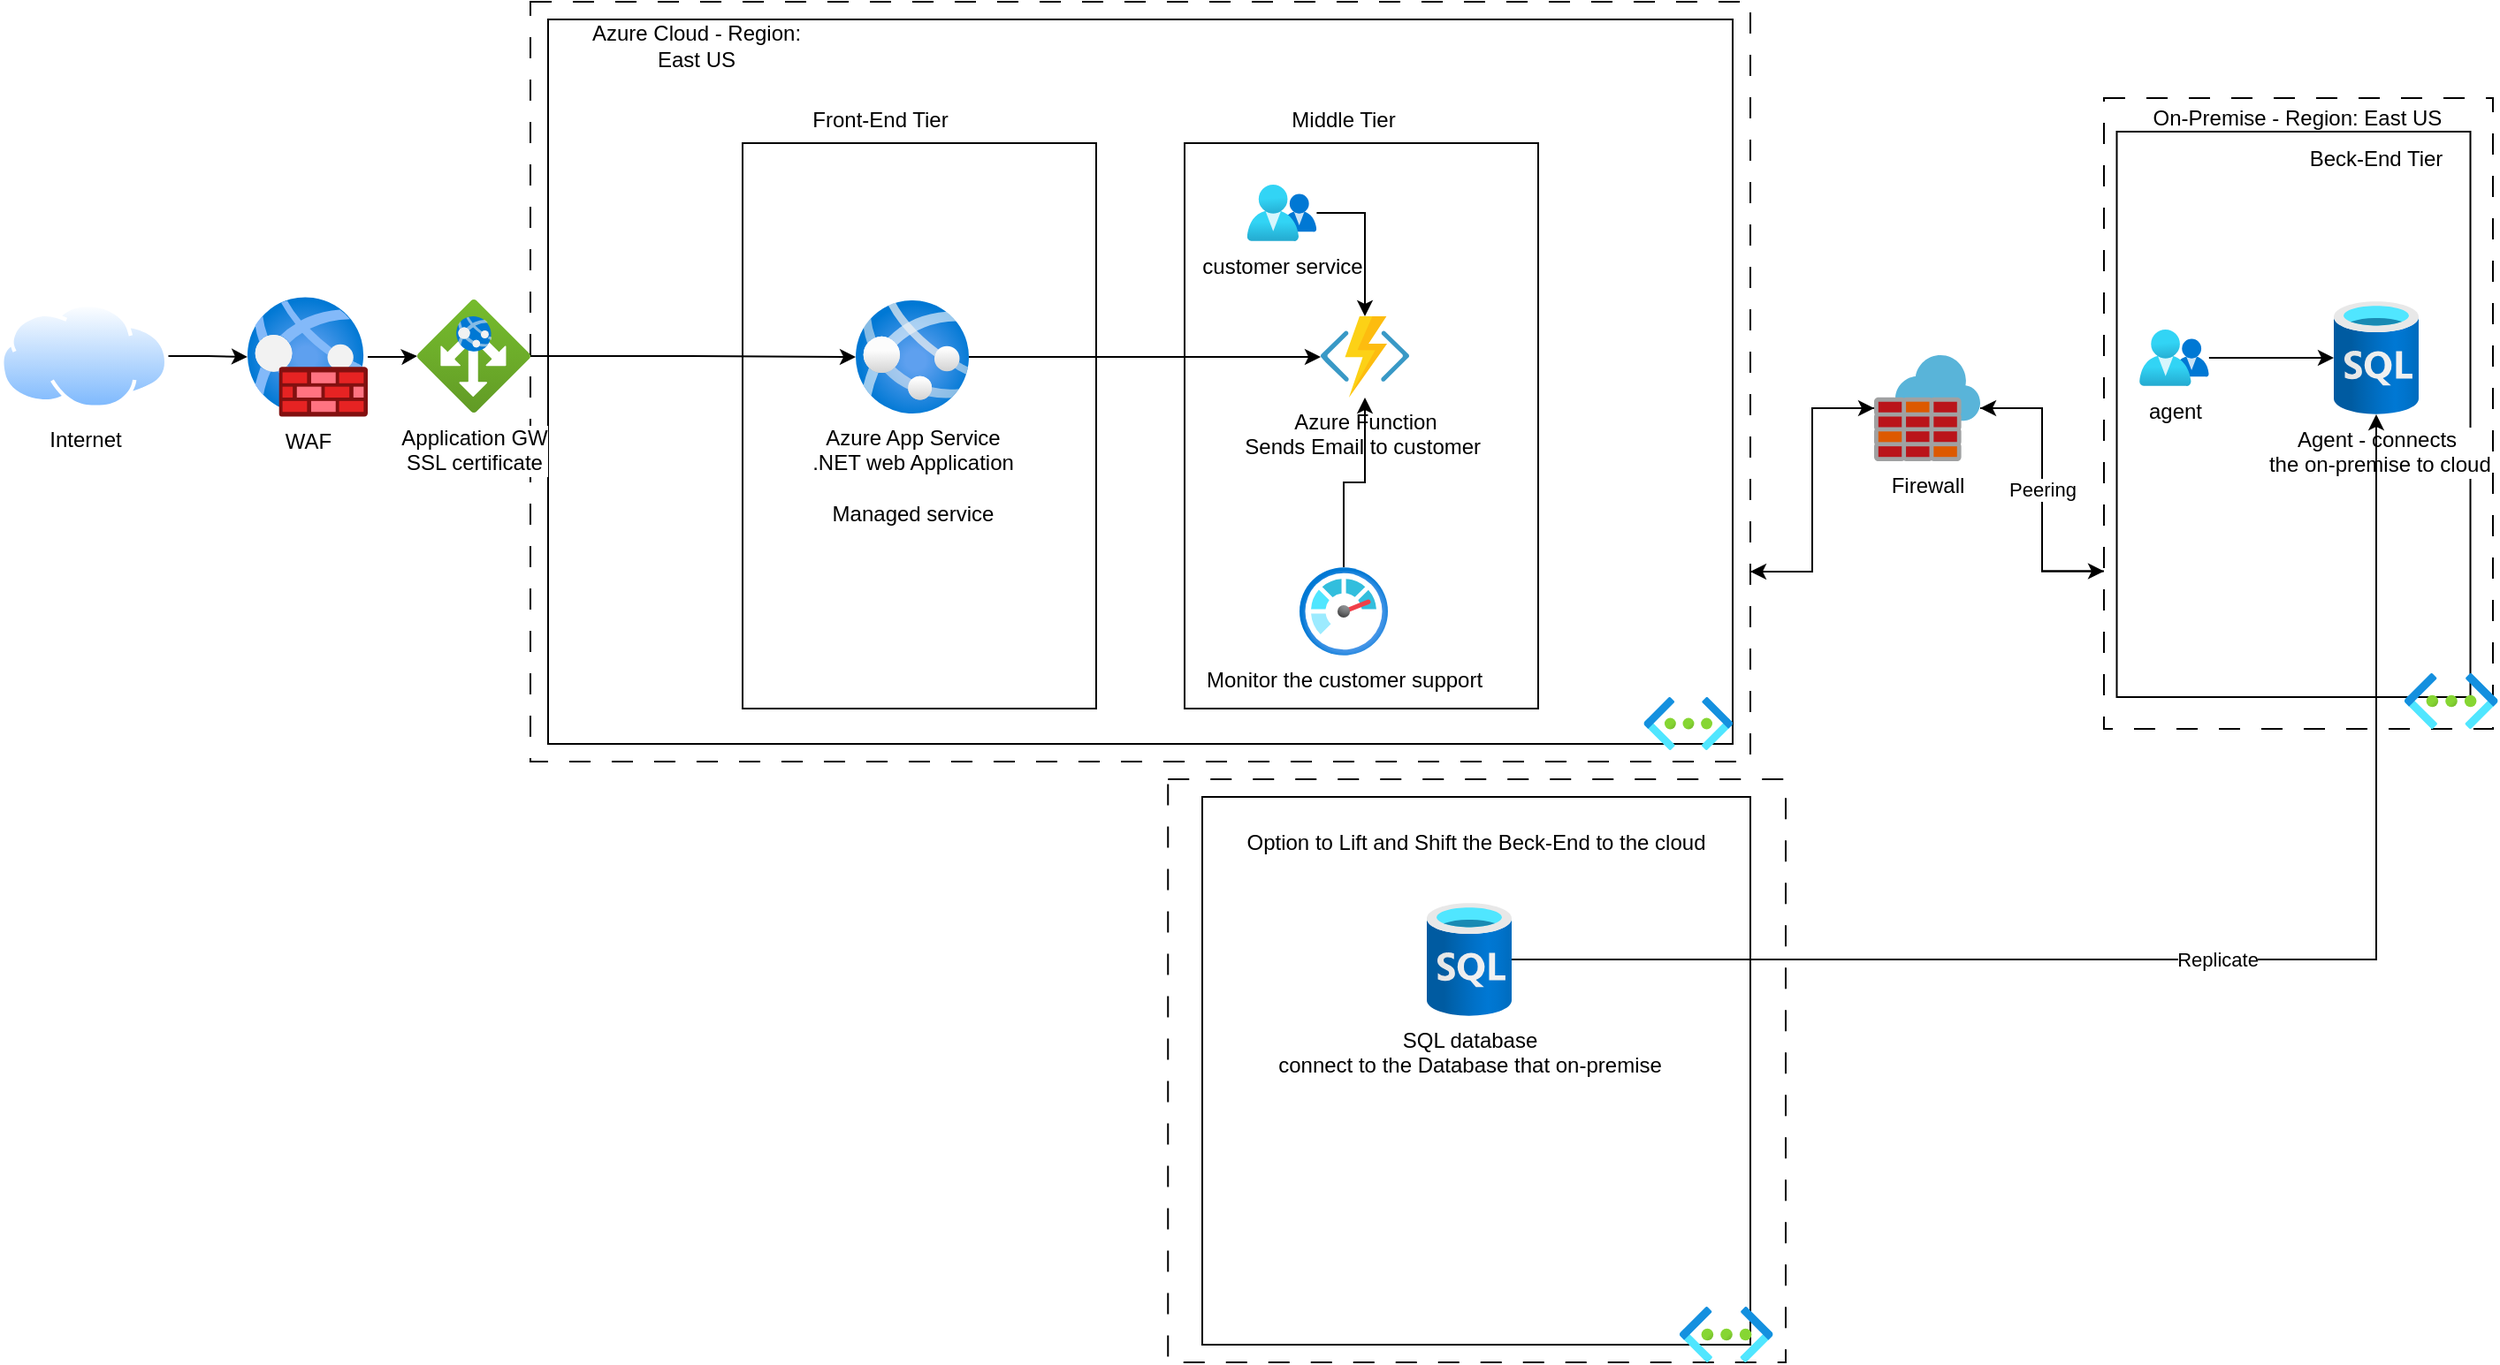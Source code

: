 <mxfile version="21.6.5" type="github">
  <diagram name="Page-1" id="alPhshSXl5excG2jQ6qK">
    <mxGraphModel dx="1909" dy="1056" grid="1" gridSize="10" guides="1" tooltips="1" connect="1" arrows="1" fold="1" page="1" pageScale="1" pageWidth="827" pageHeight="1169" math="0" shadow="0">
      <root>
        <mxCell id="0" />
        <mxCell id="1" parent="0" />
        <mxCell id="jGVcuTMuIBffWscYEj-w-149" value="" style="rounded=0;whiteSpace=wrap;html=1;dashed=1;dashPattern=12 12;fillColor=none;" vertex="1" parent="1">
          <mxGeometry x="320" y="30" width="690" height="430" as="geometry" />
        </mxCell>
        <mxCell id="jGVcuTMuIBffWscYEj-w-152" value="" style="rounded=0;whiteSpace=wrap;html=1;dashed=1;dashPattern=12 12;fillColor=none;" vertex="1" parent="1">
          <mxGeometry x="1210" y="84.5" width="220" height="357" as="geometry" />
        </mxCell>
        <mxCell id="jGVcuTMuIBffWscYEj-w-148" value="" style="rounded=0;whiteSpace=wrap;html=1;" vertex="1" parent="1">
          <mxGeometry x="1217.25" y="103.5" width="200" height="320" as="geometry" />
        </mxCell>
        <mxCell id="oIyeds10D-Jy80htqhCC-4" value="" style="rounded=0;whiteSpace=wrap;html=1;" parent="1" vertex="1">
          <mxGeometry x="330" y="40" width="670" height="410" as="geometry" />
        </mxCell>
        <mxCell id="jGVcuTMuIBffWscYEj-w-147" value="" style="rounded=0;whiteSpace=wrap;html=1;" vertex="1" parent="1">
          <mxGeometry x="440" y="110" width="200" height="320" as="geometry" />
        </mxCell>
        <mxCell id="oIyeds10D-Jy80htqhCC-6" value="" style="rounded=0;whiteSpace=wrap;html=1;" parent="1" vertex="1">
          <mxGeometry x="690" y="110" width="200" height="320" as="geometry" />
        </mxCell>
        <mxCell id="oIyeds10D-Jy80htqhCC-22" value="Middle Tier" style="text;strokeColor=none;align=center;fillColor=none;html=1;verticalAlign=middle;whiteSpace=wrap;rounded=0;" parent="1" vertex="1">
          <mxGeometry x="690" y="82" width="180" height="30" as="geometry" />
        </mxCell>
        <mxCell id="oIyeds10D-Jy80htqhCC-23" value="Front-End Tier&lt;br&gt;" style="text;strokeColor=none;align=center;fillColor=none;html=1;verticalAlign=middle;whiteSpace=wrap;rounded=0;" parent="1" vertex="1">
          <mxGeometry x="470" y="82" width="96" height="30" as="geometry" />
        </mxCell>
        <mxCell id="oIyeds10D-Jy80htqhCC-24" value="Beck-End Tier" style="text;strokeColor=none;align=center;fillColor=none;html=1;verticalAlign=middle;whiteSpace=wrap;rounded=0;" parent="1" vertex="1">
          <mxGeometry x="1316" y="103.5" width="96" height="30" as="geometry" />
        </mxCell>
        <mxCell id="jGVcuTMuIBffWscYEj-w-101" style="edgeStyle=orthogonalEdgeStyle;rounded=0;orthogonalLoop=1;jettySize=auto;html=1;" edge="1" parent="1" source="oIyeds10D-Jy80htqhCC-1" target="oIyeds10D-Jy80htqhCC-25">
          <mxGeometry relative="1" as="geometry" />
        </mxCell>
        <mxCell id="oIyeds10D-Jy80htqhCC-1" value="Application GW&lt;br&gt;SSL certificate&lt;br&gt;" style="image;aspect=fixed;html=1;points=[];align=center;fontSize=12;image=img/lib/azure2/networking/Application_Gateways.svg;" parent="1" vertex="1">
          <mxGeometry x="256" y="198.5" width="64" height="64" as="geometry" />
        </mxCell>
        <mxCell id="jGVcuTMuIBffWscYEj-w-116" style="edgeStyle=orthogonalEdgeStyle;rounded=0;orthogonalLoop=1;jettySize=auto;html=1;" edge="1" parent="1" source="jGVcuTMuIBffWscYEj-w-156" target="oIyeds10D-Jy80htqhCC-1">
          <mxGeometry relative="1" as="geometry" />
        </mxCell>
        <mxCell id="oIyeds10D-Jy80htqhCC-2" value="Internet" style="image;aspect=fixed;perimeter=ellipsePerimeter;html=1;align=center;shadow=0;dashed=0;spacingTop=3;image=img/lib/active_directory/internet_cloud.svg;" parent="1" vertex="1">
          <mxGeometry x="20" y="200.5" width="95.24" height="60" as="geometry" />
        </mxCell>
        <mxCell id="jGVcuTMuIBffWscYEj-w-113" style="edgeStyle=orthogonalEdgeStyle;rounded=0;orthogonalLoop=1;jettySize=auto;html=1;" edge="1" parent="1" source="oIyeds10D-Jy80htqhCC-25" target="oIyeds10D-Jy80htqhCC-26">
          <mxGeometry relative="1" as="geometry" />
        </mxCell>
        <mxCell id="oIyeds10D-Jy80htqhCC-25" value="Azure App Service&lt;br&gt;.NET web Application&lt;br&gt;&lt;br&gt;Managed service&lt;br&gt;" style="image;aspect=fixed;html=1;points=[];align=center;fontSize=12;image=img/lib/azure2/app_services/App_Services.svg;" parent="1" vertex="1">
          <mxGeometry x="504" y="199" width="64" height="64" as="geometry" />
        </mxCell>
        <mxCell id="jGVcuTMuIBffWscYEj-w-115" style="edgeStyle=orthogonalEdgeStyle;rounded=0;orthogonalLoop=1;jettySize=auto;html=1;" edge="1" parent="1" source="jGVcuTMuIBffWscYEj-w-142" target="oIyeds10D-Jy80htqhCC-27">
          <mxGeometry relative="1" as="geometry" />
        </mxCell>
        <mxCell id="oIyeds10D-Jy80htqhCC-26" value="Azure Function&lt;br&gt;Sends Email to customer&amp;nbsp;" style="image;sketch=0;aspect=fixed;html=1;points=[];align=center;fontSize=12;image=img/lib/mscae/Functions.svg;" parent="1" vertex="1">
          <mxGeometry x="767" y="208" width="50" height="46" as="geometry" />
        </mxCell>
        <mxCell id="oIyeds10D-Jy80htqhCC-27" value="Agent - connects&lt;br&gt;&amp;nbsp;the on-premise to cloud" style="image;aspect=fixed;html=1;points=[];align=center;fontSize=12;image=img/lib/azure2/databases/SQL_Database.svg;" parent="1" vertex="1">
          <mxGeometry x="1340" y="199.5" width="48" height="64" as="geometry" />
        </mxCell>
        <mxCell id="jGVcuTMuIBffWscYEj-w-1" value="Azure Cloud - Region: East US" style="text;strokeColor=none;align=center;fillColor=none;html=1;verticalAlign=middle;whiteSpace=wrap;rounded=0;" vertex="1" parent="1">
          <mxGeometry x="344" y="40" width="140" height="30" as="geometry" />
        </mxCell>
        <mxCell id="jGVcuTMuIBffWscYEj-w-85" value="On-Premise - Region: East US" style="text;strokeColor=none;align=center;fillColor=none;html=1;verticalAlign=middle;whiteSpace=wrap;rounded=0;" vertex="1" parent="1">
          <mxGeometry x="1231.75" y="79.5" width="174.5" height="33" as="geometry" />
        </mxCell>
        <mxCell id="jGVcuTMuIBffWscYEj-w-142" value="agent&lt;br&gt;" style="image;aspect=fixed;html=1;points=[];align=center;fontSize=12;image=img/lib/azure2/management_governance/My_Customers.svg;" vertex="1" parent="1">
          <mxGeometry x="1230" y="215.5" width="39.43" height="32" as="geometry" />
        </mxCell>
        <mxCell id="jGVcuTMuIBffWscYEj-w-166" style="edgeStyle=orthogonalEdgeStyle;rounded=0;orthogonalLoop=1;jettySize=auto;html=1;exitX=1;exitY=0.75;exitDx=0;exitDy=0;" edge="1" parent="1" source="jGVcuTMuIBffWscYEj-w-149" target="jGVcuTMuIBffWscYEj-w-165">
          <mxGeometry relative="1" as="geometry" />
        </mxCell>
        <mxCell id="jGVcuTMuIBffWscYEj-w-150" value="" style="image;aspect=fixed;html=1;points=[];align=center;fontSize=12;image=img/lib/azure2/networking/Virtual_Networks.svg;" vertex="1" parent="1">
          <mxGeometry x="949.75" y="423.5" width="50.25" height="30" as="geometry" />
        </mxCell>
        <mxCell id="jGVcuTMuIBffWscYEj-w-153" value="" style="image;aspect=fixed;html=1;points=[];align=center;fontSize=12;image=img/lib/azure2/networking/Virtual_Networks.svg;" vertex="1" parent="1">
          <mxGeometry x="1380" y="410" width="52.76" height="31.5" as="geometry" />
        </mxCell>
        <mxCell id="jGVcuTMuIBffWscYEj-w-157" value="" style="edgeStyle=orthogonalEdgeStyle;rounded=0;orthogonalLoop=1;jettySize=auto;html=1;" edge="1" parent="1" source="oIyeds10D-Jy80htqhCC-2" target="jGVcuTMuIBffWscYEj-w-156">
          <mxGeometry relative="1" as="geometry">
            <mxPoint x="105" y="232" as="sourcePoint" />
            <mxPoint x="260" y="230" as="targetPoint" />
          </mxGeometry>
        </mxCell>
        <mxCell id="jGVcuTMuIBffWscYEj-w-156" value="WAF&lt;br&gt;" style="image;aspect=fixed;html=1;points=[];align=center;fontSize=12;image=img/lib/azure2/networking/Web_Application_Firewall_Policies_WAF.svg;" vertex="1" parent="1">
          <mxGeometry x="160" y="197" width="68" height="68" as="geometry" />
        </mxCell>
        <mxCell id="jGVcuTMuIBffWscYEj-w-162" value="" style="edgeStyle=orthogonalEdgeStyle;rounded=0;orthogonalLoop=1;jettySize=auto;html=1;exitX=0;exitY=0.75;exitDx=0;exitDy=0;" edge="1" parent="1" source="jGVcuTMuIBffWscYEj-w-152" target="jGVcuTMuIBffWscYEj-w-165">
          <mxGeometry x="0.006" relative="1" as="geometry">
            <mxPoint x="1210" y="352" as="sourcePoint" />
            <mxPoint x="1138.0" y="321.0" as="targetPoint" />
            <mxPoint as="offset" />
          </mxGeometry>
        </mxCell>
        <mxCell id="jGVcuTMuIBffWscYEj-w-167" value="Peering" style="edgeStyle=orthogonalEdgeStyle;rounded=0;orthogonalLoop=1;jettySize=auto;html=1;entryX=0;entryY=0.75;entryDx=0;entryDy=0;" edge="1" parent="1" source="jGVcuTMuIBffWscYEj-w-165" target="jGVcuTMuIBffWscYEj-w-152">
          <mxGeometry relative="1" as="geometry" />
        </mxCell>
        <mxCell id="jGVcuTMuIBffWscYEj-w-172" style="edgeStyle=orthogonalEdgeStyle;rounded=0;orthogonalLoop=1;jettySize=auto;html=1;entryX=1;entryY=0.75;entryDx=0;entryDy=0;" edge="1" parent="1" source="jGVcuTMuIBffWscYEj-w-165" target="jGVcuTMuIBffWscYEj-w-149">
          <mxGeometry relative="1" as="geometry" />
        </mxCell>
        <mxCell id="jGVcuTMuIBffWscYEj-w-165" value="Firewall&lt;br&gt;" style="image;sketch=0;aspect=fixed;html=1;points=[];align=center;fontSize=12;image=img/lib/mscae/Azure_Firewall.svg;" vertex="1" parent="1">
          <mxGeometry x="1080" y="230" width="60" height="60" as="geometry" />
        </mxCell>
        <mxCell id="jGVcuTMuIBffWscYEj-w-169" value="" style="edgeStyle=orthogonalEdgeStyle;rounded=0;orthogonalLoop=1;jettySize=auto;html=1;" edge="1" parent="1" source="jGVcuTMuIBffWscYEj-w-168" target="oIyeds10D-Jy80htqhCC-26">
          <mxGeometry relative="1" as="geometry" />
        </mxCell>
        <mxCell id="jGVcuTMuIBffWscYEj-w-168" value="customer service" style="image;aspect=fixed;html=1;points=[];align=center;fontSize=12;image=img/lib/azure2/management_governance/My_Customers.svg;" vertex="1" parent="1">
          <mxGeometry x="725.28" y="133.5" width="39.43" height="32" as="geometry" />
        </mxCell>
        <mxCell id="jGVcuTMuIBffWscYEj-w-182" style="edgeStyle=orthogonalEdgeStyle;rounded=0;orthogonalLoop=1;jettySize=auto;html=1;" edge="1" parent="1" source="jGVcuTMuIBffWscYEj-w-178" target="oIyeds10D-Jy80htqhCC-26">
          <mxGeometry relative="1" as="geometry" />
        </mxCell>
        <mxCell id="jGVcuTMuIBffWscYEj-w-178" value="Monitor the customer support&lt;br&gt;" style="image;aspect=fixed;html=1;points=[];align=center;fontSize=12;image=img/lib/azure2/management_governance/Monitor.svg;" vertex="1" parent="1">
          <mxGeometry x="755" y="350" width="50" height="50" as="geometry" />
        </mxCell>
        <mxCell id="jGVcuTMuIBffWscYEj-w-183" value="Option to Lift and Shift the Beck-End to the cloud&lt;br&gt;&lt;br&gt;&lt;br&gt;&lt;br&gt;&lt;br&gt;&lt;br&gt;&lt;br&gt;&lt;br&gt;&lt;br&gt;&lt;br&gt;&lt;br&gt;&lt;br&gt;&lt;br&gt;&lt;br&gt;&lt;br&gt;&lt;br&gt;&lt;br&gt;&lt;br&gt;&lt;br&gt;" style="whiteSpace=wrap;html=1;aspect=fixed;" vertex="1" parent="1">
          <mxGeometry x="700" y="480" width="310" height="310" as="geometry" />
        </mxCell>
        <mxCell id="jGVcuTMuIBffWscYEj-w-185" value="Replicate" style="edgeStyle=orthogonalEdgeStyle;rounded=0;orthogonalLoop=1;jettySize=auto;html=1;targetPerimeterSpacing=0;shadow=0;" edge="1" parent="1" source="jGVcuTMuIBffWscYEj-w-184" target="oIyeds10D-Jy80htqhCC-27">
          <mxGeometry relative="1" as="geometry" />
        </mxCell>
        <mxCell id="jGVcuTMuIBffWscYEj-w-184" value="SQL database&lt;br&gt;connect to the Database that on-premise" style="image;aspect=fixed;html=1;points=[];align=center;fontSize=12;image=img/lib/azure2/databases/SQL_Database.svg;" vertex="1" parent="1">
          <mxGeometry x="827" y="540" width="48" height="64" as="geometry" />
        </mxCell>
        <mxCell id="jGVcuTMuIBffWscYEj-w-186" value="" style="rounded=0;whiteSpace=wrap;html=1;dashed=1;dashPattern=12 12;fillColor=none;" vertex="1" parent="1">
          <mxGeometry x="680.62" y="470" width="349.38" height="330" as="geometry" />
        </mxCell>
        <mxCell id="jGVcuTMuIBffWscYEj-w-187" value="" style="image;aspect=fixed;html=1;points=[];align=center;fontSize=12;image=img/lib/azure2/networking/Virtual_Networks.svg;" vertex="1" parent="1">
          <mxGeometry x="970" y="768.5" width="52.76" height="31.5" as="geometry" />
        </mxCell>
      </root>
    </mxGraphModel>
  </diagram>
</mxfile>
